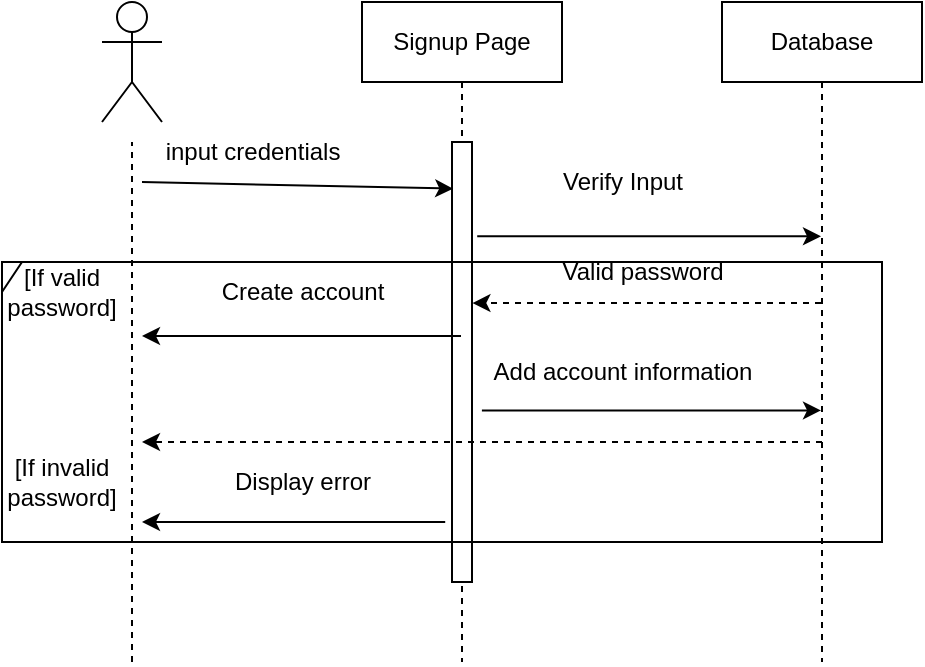 <mxfile version="20.6.0" type="device"><diagram id="qHaaw5u-QDa5RSNhfLcX" name="Page-1"><mxGraphModel dx="1038" dy="617" grid="1" gridSize="10" guides="1" tooltips="1" connect="1" arrows="1" fold="1" page="1" pageScale="1" pageWidth="850" pageHeight="1100" math="0" shadow="0"><root><mxCell id="0"/><mxCell id="1" parent="0"/><mxCell id="Pt31B8vOROnQpx1GTrpV-23" value="" style="endArrow=classic;html=1;rounded=0;exitX=0.416;exitY=0.788;exitDx=0;exitDy=0;exitPerimeter=0;" parent="1" source="Pt31B8vOROnQpx1GTrpV-2" edge="1"><mxGeometry width="50" height="50" relative="1" as="geometry"><mxPoint x="250" y="300" as="sourcePoint"/><mxPoint x="120" y="340" as="targetPoint"/></mxGeometry></mxCell><mxCell id="Pt31B8vOROnQpx1GTrpV-1" value="" style="shape=umlActor;verticalLabelPosition=bottom;verticalAlign=top;html=1;outlineConnect=0;" parent="1" vertex="1"><mxGeometry x="100" y="80" width="30" height="60" as="geometry"/></mxCell><mxCell id="Pt31B8vOROnQpx1GTrpV-2" value="Signup Page" style="shape=umlLifeline;perimeter=lifelinePerimeter;whiteSpace=wrap;html=1;container=1;collapsible=0;recursiveResize=0;outlineConnect=0;" parent="1" vertex="1"><mxGeometry x="230" y="80" width="100" height="330" as="geometry"/></mxCell><mxCell id="Pt31B8vOROnQpx1GTrpV-3" value="" style="html=1;points=[];perimeter=orthogonalPerimeter;" parent="Pt31B8vOROnQpx1GTrpV-2" vertex="1"><mxGeometry x="45" y="70" width="10" height="220" as="geometry"/></mxCell><mxCell id="Pt31B8vOROnQpx1GTrpV-5" value="" style="endArrow=none;dashed=1;html=1;rounded=0;" parent="1" edge="1"><mxGeometry width="50" height="50" relative="1" as="geometry"><mxPoint x="115" y="410" as="sourcePoint"/><mxPoint x="115" y="150" as="targetPoint"/></mxGeometry></mxCell><mxCell id="Pt31B8vOROnQpx1GTrpV-10" value="" style="endArrow=classic;html=1;rounded=0;entryX=0.06;entryY=0.106;entryDx=0;entryDy=0;entryPerimeter=0;" parent="1" target="Pt31B8vOROnQpx1GTrpV-3" edge="1"><mxGeometry width="50" height="50" relative="1" as="geometry"><mxPoint x="120" y="170" as="sourcePoint"/><mxPoint x="200" y="180" as="targetPoint"/></mxGeometry></mxCell><mxCell id="Pt31B8vOROnQpx1GTrpV-11" value="input credentials" style="text;html=1;align=center;verticalAlign=middle;resizable=0;points=[];autosize=1;strokeColor=none;fillColor=none;" parent="1" vertex="1"><mxGeometry x="120" y="140" width="110" height="30" as="geometry"/></mxCell><mxCell id="Pt31B8vOROnQpx1GTrpV-12" value="Database" style="shape=umlLifeline;perimeter=lifelinePerimeter;whiteSpace=wrap;html=1;container=1;collapsible=0;recursiveResize=0;outlineConnect=0;" parent="1" vertex="1"><mxGeometry x="410" y="80" width="100" height="330" as="geometry"/></mxCell><mxCell id="Pt31B8vOROnQpx1GTrpV-13" value="" style="endArrow=classic;html=1;rounded=0;exitX=0.576;exitY=0.355;exitDx=0;exitDy=0;exitPerimeter=0;" parent="1" source="Pt31B8vOROnQpx1GTrpV-2" target="Pt31B8vOROnQpx1GTrpV-12" edge="1"><mxGeometry width="50" height="50" relative="1" as="geometry"><mxPoint x="360" y="230" as="sourcePoint"/><mxPoint x="550" y="220" as="targetPoint"/></mxGeometry></mxCell><mxCell id="Pt31B8vOROnQpx1GTrpV-14" value="Verify Input" style="text;html=1;align=center;verticalAlign=middle;resizable=0;points=[];autosize=1;strokeColor=none;fillColor=none;" parent="1" vertex="1"><mxGeometry x="320" y="155" width="80" height="30" as="geometry"/></mxCell><mxCell id="Pt31B8vOROnQpx1GTrpV-15" value="" style="endArrow=classic;html=1;rounded=0;dashed=1;entryX=1.02;entryY=0.366;entryDx=0;entryDy=0;entryPerimeter=0;" parent="1" source="Pt31B8vOROnQpx1GTrpV-12" target="Pt31B8vOROnQpx1GTrpV-3" edge="1"><mxGeometry width="50" height="50" relative="1" as="geometry"><mxPoint x="460" y="240" as="sourcePoint"/><mxPoint x="400" y="280" as="targetPoint"/></mxGeometry></mxCell><mxCell id="Pt31B8vOROnQpx1GTrpV-16" value="Valid password" style="text;html=1;align=center;verticalAlign=middle;resizable=0;points=[];autosize=1;strokeColor=none;fillColor=none;" parent="1" vertex="1"><mxGeometry x="320" y="200" width="100" height="30" as="geometry"/></mxCell><mxCell id="Pt31B8vOROnQpx1GTrpV-17" value="" style="endArrow=classic;html=1;rounded=0;" parent="1" source="Pt31B8vOROnQpx1GTrpV-2" edge="1"><mxGeometry width="50" height="50" relative="1" as="geometry"><mxPoint x="180" y="300" as="sourcePoint"/><mxPoint x="120" y="247" as="targetPoint"/></mxGeometry></mxCell><mxCell id="Pt31B8vOROnQpx1GTrpV-18" value="Create account" style="text;html=1;align=center;verticalAlign=middle;resizable=0;points=[];autosize=1;strokeColor=none;fillColor=none;" parent="1" vertex="1"><mxGeometry x="150" y="210" width="100" height="30" as="geometry"/></mxCell><mxCell id="Pt31B8vOROnQpx1GTrpV-19" value="" style="endArrow=classic;html=1;rounded=0;exitX=0.033;exitY=1.14;exitDx=0;exitDy=0;exitPerimeter=0;" parent="1" source="Pt31B8vOROnQpx1GTrpV-20" target="Pt31B8vOROnQpx1GTrpV-12" edge="1"><mxGeometry width="50" height="50" relative="1" as="geometry"><mxPoint x="190" y="420" as="sourcePoint"/><mxPoint x="240" y="370" as="targetPoint"/></mxGeometry></mxCell><mxCell id="Pt31B8vOROnQpx1GTrpV-20" value="Add account information" style="text;html=1;align=center;verticalAlign=middle;resizable=0;points=[];autosize=1;strokeColor=none;fillColor=none;" parent="1" vertex="1"><mxGeometry x="285" y="250" width="150" height="30" as="geometry"/></mxCell><mxCell id="Pt31B8vOROnQpx1GTrpV-24" value="Display error" style="text;html=1;align=center;verticalAlign=middle;resizable=0;points=[];autosize=1;strokeColor=none;fillColor=none;" parent="1" vertex="1"><mxGeometry x="155" y="305" width="90" height="30" as="geometry"/></mxCell><mxCell id="Pt31B8vOROnQpx1GTrpV-26" value="" style="shape=umlFrame;whiteSpace=wrap;html=1;width=10;height=15;" parent="1" vertex="1"><mxGeometry x="50" y="210" width="440" height="140" as="geometry"/></mxCell><mxCell id="Pt31B8vOROnQpx1GTrpV-27" value="[If valid password]" style="text;html=1;strokeColor=none;fillColor=none;align=center;verticalAlign=middle;whiteSpace=wrap;rounded=0;" parent="1" vertex="1"><mxGeometry x="50" y="210" width="60" height="30" as="geometry"/></mxCell><mxCell id="Pt31B8vOROnQpx1GTrpV-28" value="[If invalid password]" style="text;html=1;strokeColor=none;fillColor=none;align=center;verticalAlign=middle;whiteSpace=wrap;rounded=0;" parent="1" vertex="1"><mxGeometry x="50" y="305" width="60" height="30" as="geometry"/></mxCell><mxCell id="Pt31B8vOROnQpx1GTrpV-30" value="" style="endArrow=classic;html=1;rounded=0;dashed=1;" parent="1" edge="1"><mxGeometry width="50" height="50" relative="1" as="geometry"><mxPoint x="460" y="300" as="sourcePoint"/><mxPoint x="120" y="300" as="targetPoint"/></mxGeometry></mxCell></root></mxGraphModel></diagram></mxfile>